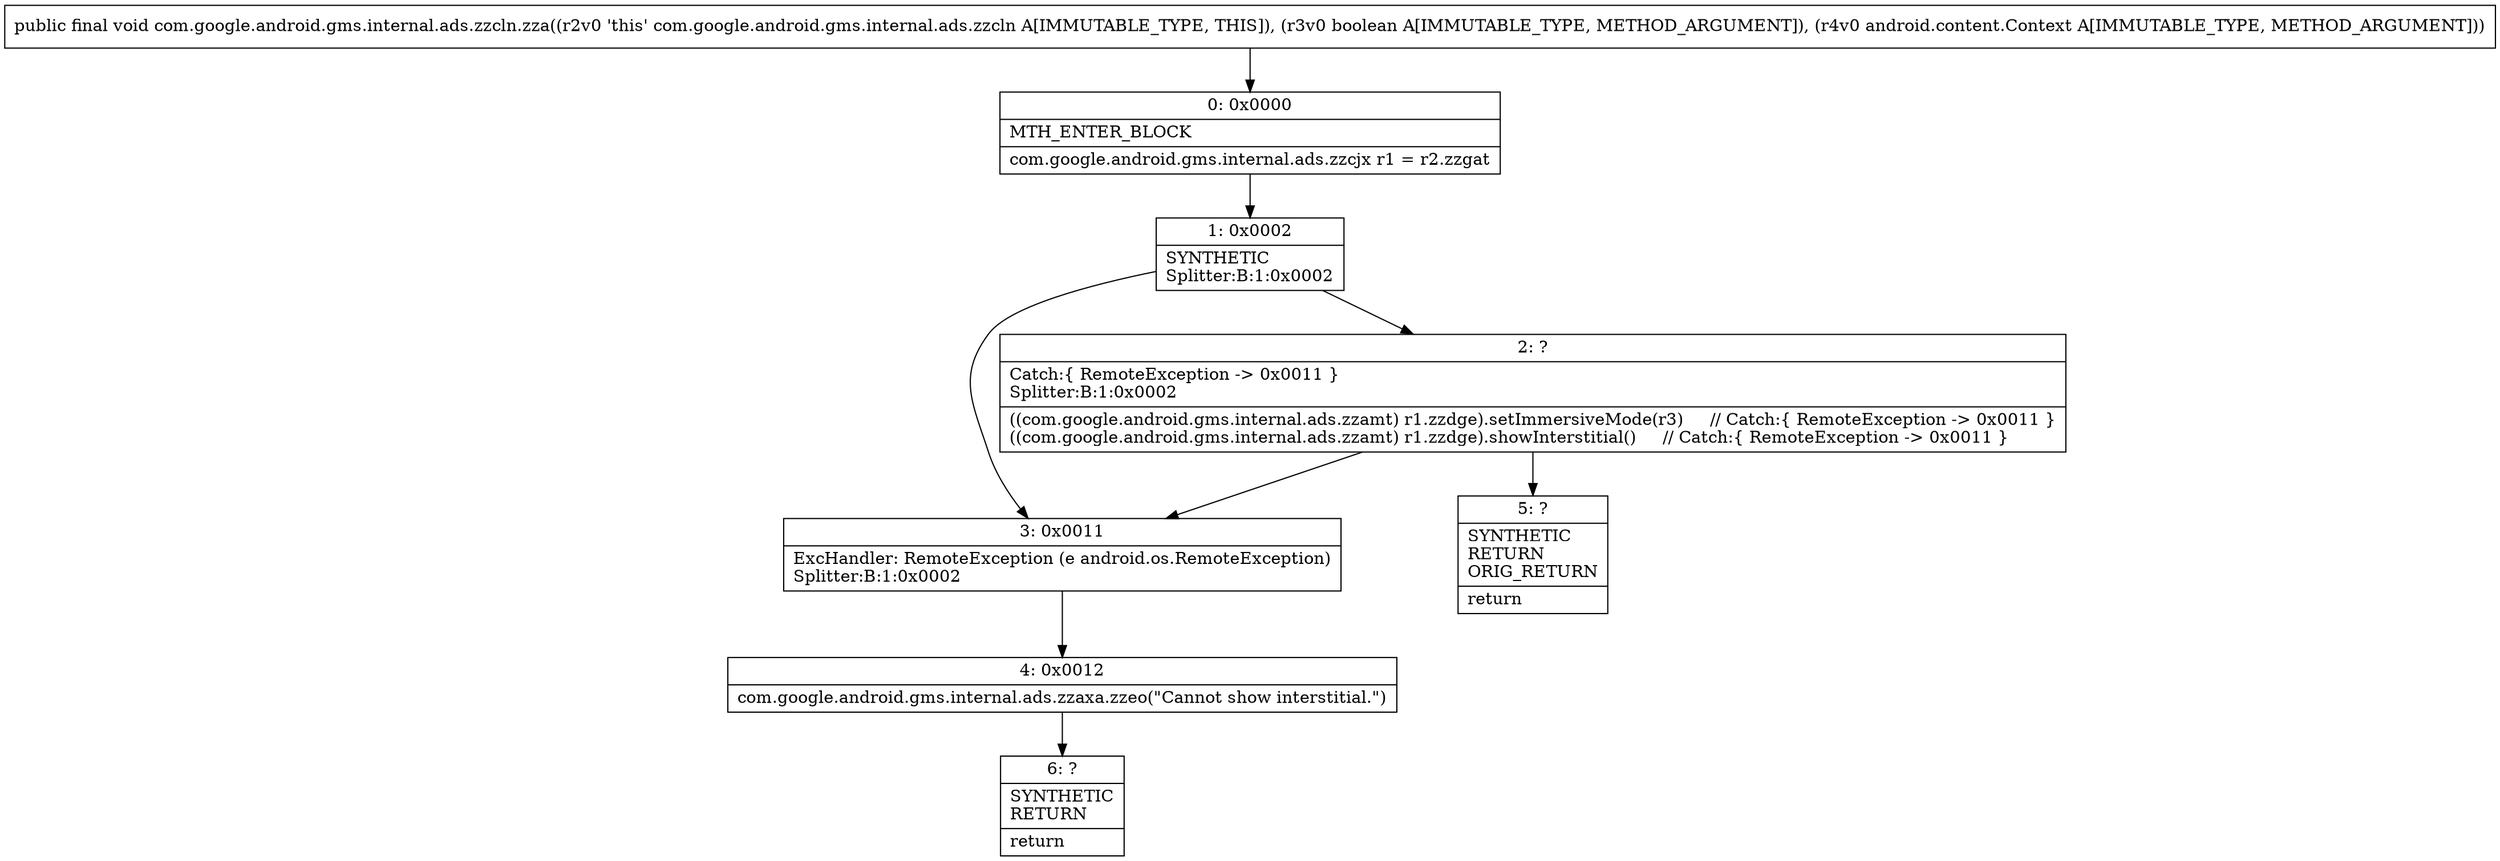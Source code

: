 digraph "CFG forcom.google.android.gms.internal.ads.zzcln.zza(ZLandroid\/content\/Context;)V" {
Node_0 [shape=record,label="{0\:\ 0x0000|MTH_ENTER_BLOCK\l|com.google.android.gms.internal.ads.zzcjx r1 = r2.zzgat\l}"];
Node_1 [shape=record,label="{1\:\ 0x0002|SYNTHETIC\lSplitter:B:1:0x0002\l}"];
Node_2 [shape=record,label="{2\:\ ?|Catch:\{ RemoteException \-\> 0x0011 \}\lSplitter:B:1:0x0002\l|((com.google.android.gms.internal.ads.zzamt) r1.zzdge).setImmersiveMode(r3)     \/\/ Catch:\{ RemoteException \-\> 0x0011 \}\l((com.google.android.gms.internal.ads.zzamt) r1.zzdge).showInterstitial()     \/\/ Catch:\{ RemoteException \-\> 0x0011 \}\l}"];
Node_3 [shape=record,label="{3\:\ 0x0011|ExcHandler: RemoteException (e android.os.RemoteException)\lSplitter:B:1:0x0002\l}"];
Node_4 [shape=record,label="{4\:\ 0x0012|com.google.android.gms.internal.ads.zzaxa.zzeo(\"Cannot show interstitial.\")\l}"];
Node_5 [shape=record,label="{5\:\ ?|SYNTHETIC\lRETURN\lORIG_RETURN\l|return\l}"];
Node_6 [shape=record,label="{6\:\ ?|SYNTHETIC\lRETURN\l|return\l}"];
MethodNode[shape=record,label="{public final void com.google.android.gms.internal.ads.zzcln.zza((r2v0 'this' com.google.android.gms.internal.ads.zzcln A[IMMUTABLE_TYPE, THIS]), (r3v0 boolean A[IMMUTABLE_TYPE, METHOD_ARGUMENT]), (r4v0 android.content.Context A[IMMUTABLE_TYPE, METHOD_ARGUMENT])) }"];
MethodNode -> Node_0;
Node_0 -> Node_1;
Node_1 -> Node_2;
Node_1 -> Node_3;
Node_2 -> Node_3;
Node_2 -> Node_5;
Node_3 -> Node_4;
Node_4 -> Node_6;
}

